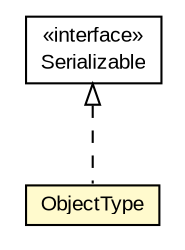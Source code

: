 #!/usr/local/bin/dot
#
# Class diagram 
# Generated by UMLGraph version R5_6-24-gf6e263 (http://www.umlgraph.org/)
#

digraph G {
	edge [fontname="arial",fontsize=10,labelfontname="arial",labelfontsize=10];
	node [fontname="arial",fontsize=10,shape=plaintext];
	nodesep=0.25;
	ranksep=0.5;
	// eu.europa.esig.jaxb.xmldsig.ObjectType
	c459478 [label=<<table title="eu.europa.esig.jaxb.xmldsig.ObjectType" border="0" cellborder="1" cellspacing="0" cellpadding="2" port="p" bgcolor="lemonChiffon" href="./ObjectType.html">
		<tr><td><table border="0" cellspacing="0" cellpadding="1">
<tr><td align="center" balign="center"> ObjectType </td></tr>
		</table></td></tr>
		</table>>, URL="./ObjectType.html", fontname="arial", fontcolor="black", fontsize=10.0];
	//eu.europa.esig.jaxb.xmldsig.ObjectType implements java.io.Serializable
	c459660:p -> c459478:p [dir=back,arrowtail=empty,style=dashed];
	// java.io.Serializable
	c459660 [label=<<table title="java.io.Serializable" border="0" cellborder="1" cellspacing="0" cellpadding="2" port="p" href="http://java.sun.com/j2se/1.4.2/docs/api/java/io/Serializable.html">
		<tr><td><table border="0" cellspacing="0" cellpadding="1">
<tr><td align="center" balign="center"> &#171;interface&#187; </td></tr>
<tr><td align="center" balign="center"> Serializable </td></tr>
		</table></td></tr>
		</table>>, URL="http://java.sun.com/j2se/1.4.2/docs/api/java/io/Serializable.html", fontname="arial", fontcolor="black", fontsize=10.0];
}

